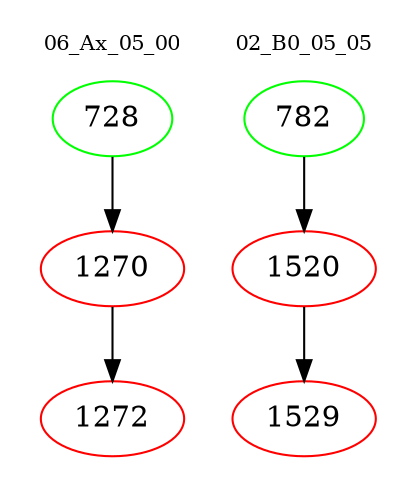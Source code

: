 digraph{
subgraph cluster_0 {
color = white
label = "06_Ax_05_00";
fontsize=10;
T0_728 [label="728", color="green"]
T0_728 -> T0_1270 [color="black"]
T0_1270 [label="1270", color="red"]
T0_1270 -> T0_1272 [color="black"]
T0_1272 [label="1272", color="red"]
}
subgraph cluster_1 {
color = white
label = "02_B0_05_05";
fontsize=10;
T1_782 [label="782", color="green"]
T1_782 -> T1_1520 [color="black"]
T1_1520 [label="1520", color="red"]
T1_1520 -> T1_1529 [color="black"]
T1_1529 [label="1529", color="red"]
}
}
